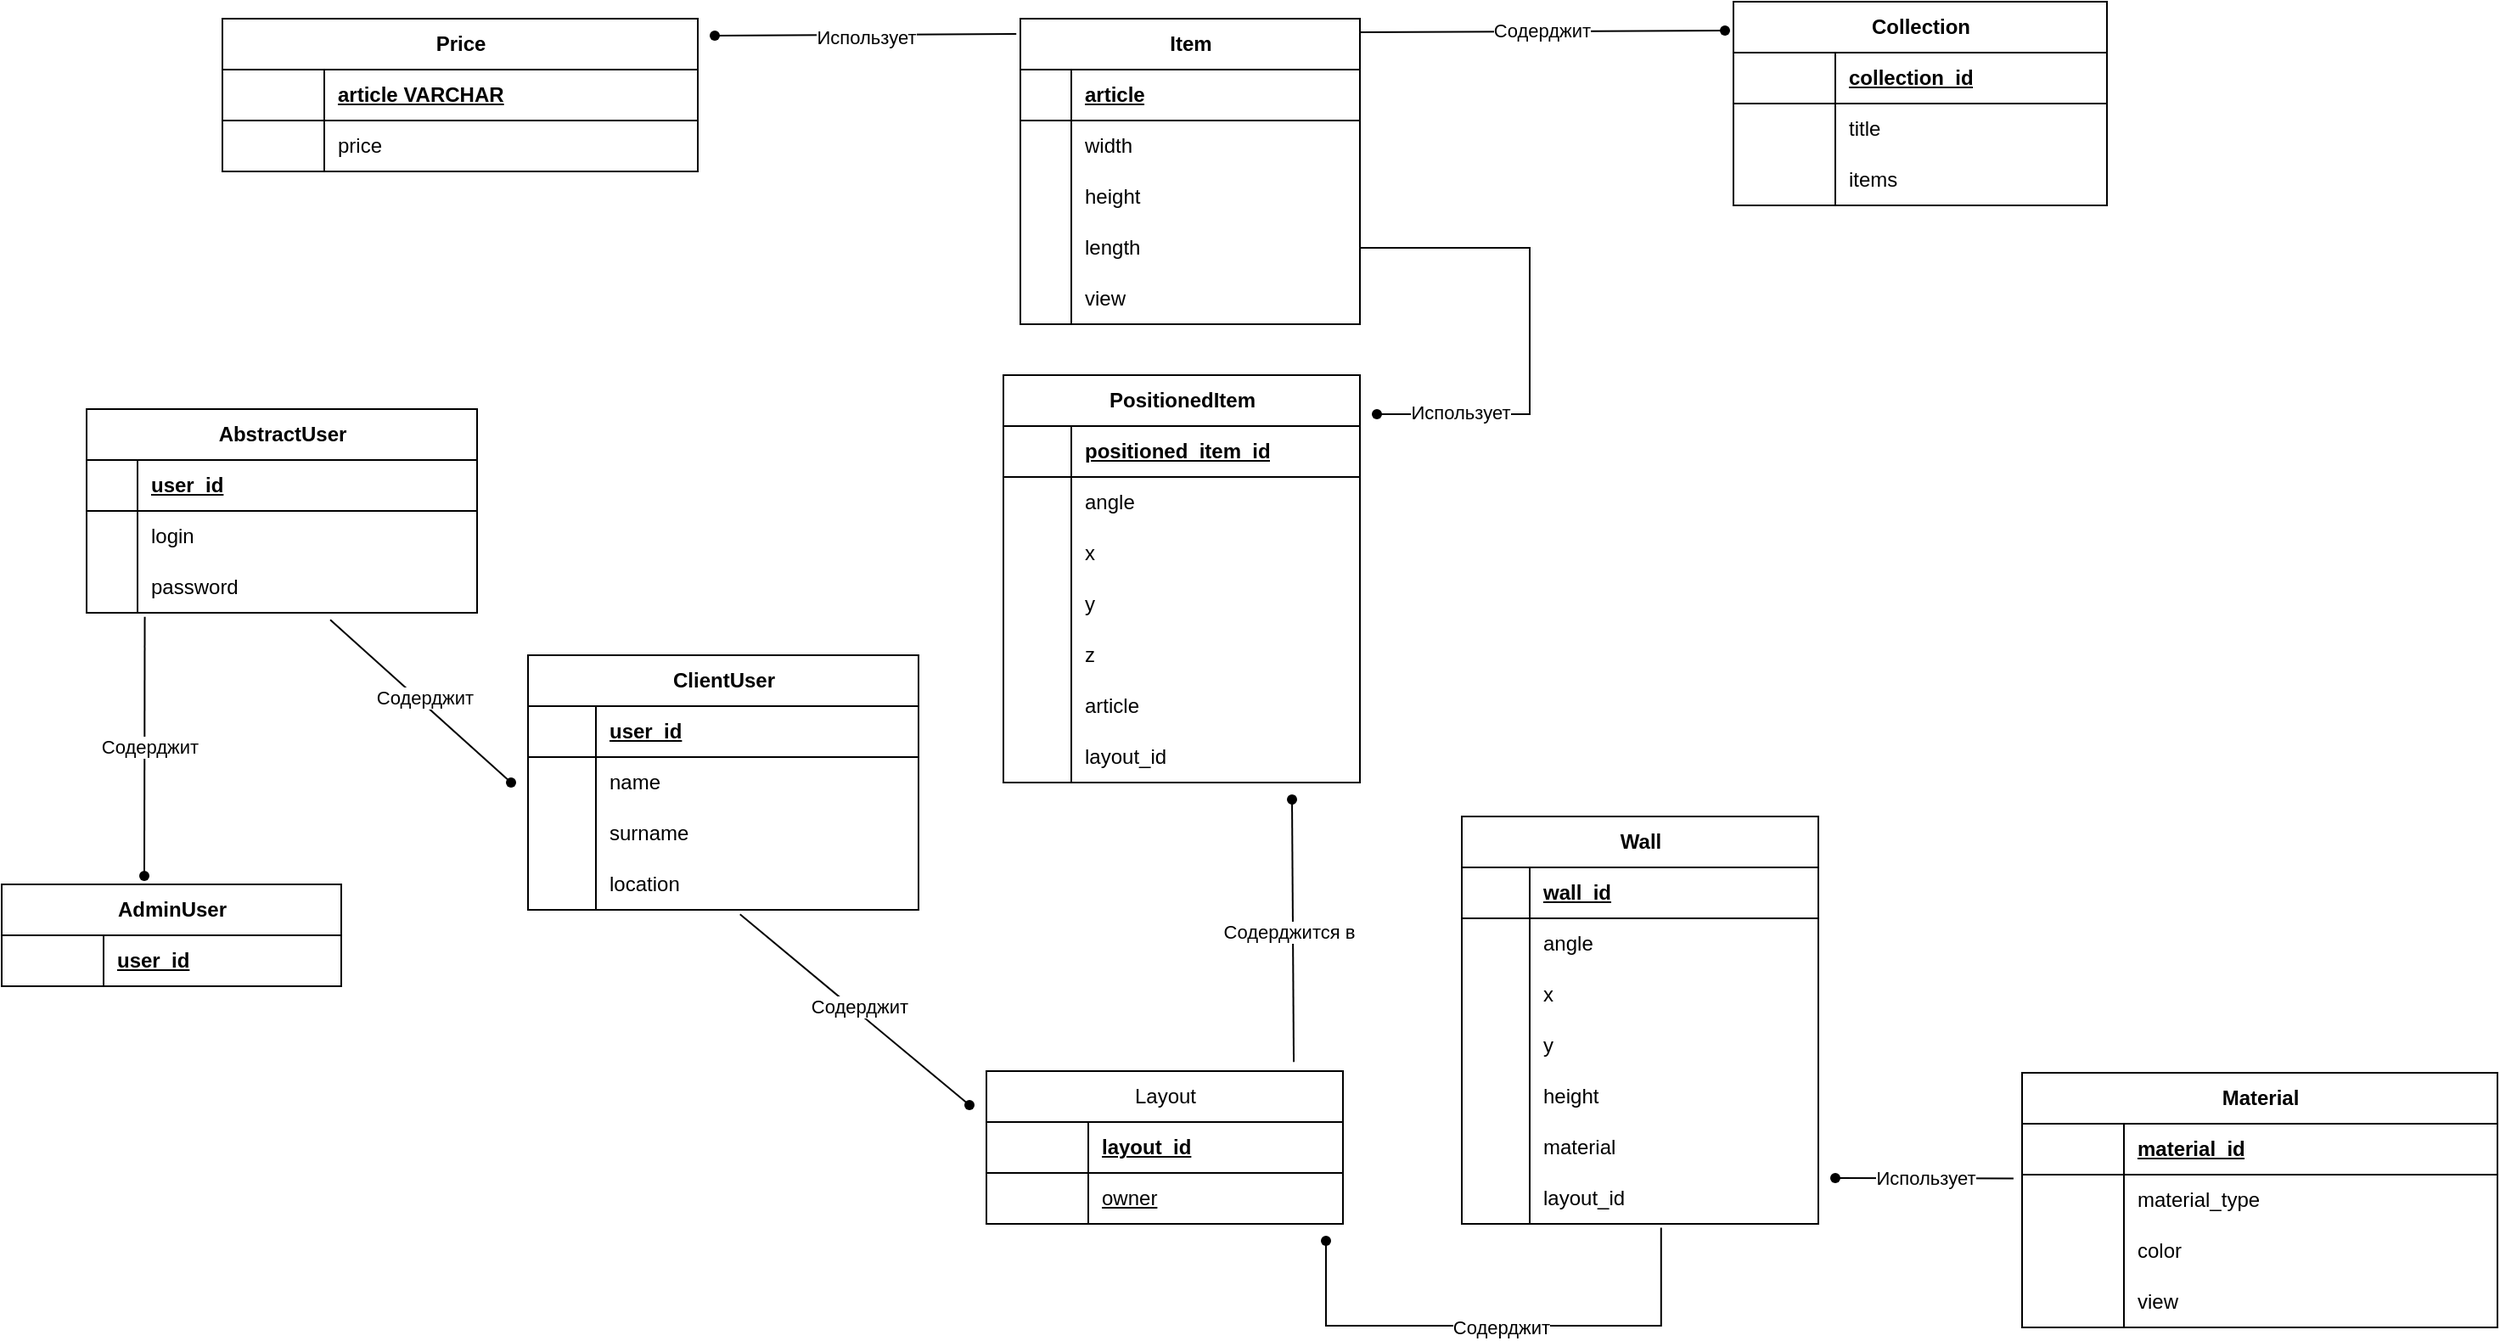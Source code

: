 <mxfile version="22.0.8" type="device">
  <diagram name="Page-1" id="Bt6smzTDS_yW3Cf44LDC">
    <mxGraphModel dx="2857" dy="1118" grid="1" gridSize="10" guides="1" tooltips="1" connect="1" arrows="1" fold="1" page="1" pageScale="1" pageWidth="850" pageHeight="1100" math="0" shadow="0">
      <root>
        <mxCell id="0" />
        <mxCell id="1" parent="0" />
        <mxCell id="V8eT0LcuxLFW9bDthEQg-5" value="Item" style="shape=table;startSize=30;container=1;collapsible=1;childLayout=tableLayout;fixedRows=1;rowLines=0;fontStyle=1;align=center;resizeLast=1;html=1;" parent="1" vertex="1">
          <mxGeometry x="20" y="40" width="200" height="180" as="geometry" />
        </mxCell>
        <mxCell id="V8eT0LcuxLFW9bDthEQg-6" value="" style="shape=tableRow;horizontal=0;startSize=0;swimlaneHead=0;swimlaneBody=0;fillColor=none;collapsible=0;dropTarget=0;points=[[0,0.5],[1,0.5]];portConstraint=eastwest;top=0;left=0;right=0;bottom=1;" parent="V8eT0LcuxLFW9bDthEQg-5" vertex="1">
          <mxGeometry y="30" width="200" height="30" as="geometry" />
        </mxCell>
        <mxCell id="V8eT0LcuxLFW9bDthEQg-7" value="" style="shape=partialRectangle;connectable=0;fillColor=none;top=0;left=0;bottom=0;right=0;fontStyle=1;overflow=hidden;whiteSpace=wrap;html=1;" parent="V8eT0LcuxLFW9bDthEQg-6" vertex="1">
          <mxGeometry width="30" height="30" as="geometry">
            <mxRectangle width="30" height="30" as="alternateBounds" />
          </mxGeometry>
        </mxCell>
        <mxCell id="V8eT0LcuxLFW9bDthEQg-8" value="article" style="shape=partialRectangle;connectable=0;fillColor=none;top=0;left=0;bottom=0;right=0;align=left;spacingLeft=6;fontStyle=5;overflow=hidden;whiteSpace=wrap;html=1;" parent="V8eT0LcuxLFW9bDthEQg-6" vertex="1">
          <mxGeometry x="30" width="170" height="30" as="geometry">
            <mxRectangle width="170" height="30" as="alternateBounds" />
          </mxGeometry>
        </mxCell>
        <mxCell id="V8eT0LcuxLFW9bDthEQg-9" value="" style="shape=tableRow;horizontal=0;startSize=0;swimlaneHead=0;swimlaneBody=0;fillColor=none;collapsible=0;dropTarget=0;points=[[0,0.5],[1,0.5]];portConstraint=eastwest;top=0;left=0;right=0;bottom=0;" parent="V8eT0LcuxLFW9bDthEQg-5" vertex="1">
          <mxGeometry y="60" width="200" height="30" as="geometry" />
        </mxCell>
        <mxCell id="V8eT0LcuxLFW9bDthEQg-10" value="" style="shape=partialRectangle;connectable=0;fillColor=none;top=0;left=0;bottom=0;right=0;editable=1;overflow=hidden;whiteSpace=wrap;html=1;" parent="V8eT0LcuxLFW9bDthEQg-9" vertex="1">
          <mxGeometry width="30" height="30" as="geometry">
            <mxRectangle width="30" height="30" as="alternateBounds" />
          </mxGeometry>
        </mxCell>
        <mxCell id="V8eT0LcuxLFW9bDthEQg-11" value="width&amp;nbsp;" style="shape=partialRectangle;connectable=0;fillColor=none;top=0;left=0;bottom=0;right=0;align=left;spacingLeft=6;overflow=hidden;whiteSpace=wrap;html=1;" parent="V8eT0LcuxLFW9bDthEQg-9" vertex="1">
          <mxGeometry x="30" width="170" height="30" as="geometry">
            <mxRectangle width="170" height="30" as="alternateBounds" />
          </mxGeometry>
        </mxCell>
        <mxCell id="V8eT0LcuxLFW9bDthEQg-12" value="" style="shape=tableRow;horizontal=0;startSize=0;swimlaneHead=0;swimlaneBody=0;fillColor=none;collapsible=0;dropTarget=0;points=[[0,0.5],[1,0.5]];portConstraint=eastwest;top=0;left=0;right=0;bottom=0;" parent="V8eT0LcuxLFW9bDthEQg-5" vertex="1">
          <mxGeometry y="90" width="200" height="30" as="geometry" />
        </mxCell>
        <mxCell id="V8eT0LcuxLFW9bDthEQg-13" value="" style="shape=partialRectangle;connectable=0;fillColor=none;top=0;left=0;bottom=0;right=0;editable=1;overflow=hidden;whiteSpace=wrap;html=1;" parent="V8eT0LcuxLFW9bDthEQg-12" vertex="1">
          <mxGeometry width="30" height="30" as="geometry">
            <mxRectangle width="30" height="30" as="alternateBounds" />
          </mxGeometry>
        </mxCell>
        <mxCell id="V8eT0LcuxLFW9bDthEQg-14" value="height" style="shape=partialRectangle;connectable=0;fillColor=none;top=0;left=0;bottom=0;right=0;align=left;spacingLeft=6;overflow=hidden;whiteSpace=wrap;html=1;" parent="V8eT0LcuxLFW9bDthEQg-12" vertex="1">
          <mxGeometry x="30" width="170" height="30" as="geometry">
            <mxRectangle width="170" height="30" as="alternateBounds" />
          </mxGeometry>
        </mxCell>
        <mxCell id="V8eT0LcuxLFW9bDthEQg-15" value="" style="shape=tableRow;horizontal=0;startSize=0;swimlaneHead=0;swimlaneBody=0;fillColor=none;collapsible=0;dropTarget=0;points=[[0,0.5],[1,0.5]];portConstraint=eastwest;top=0;left=0;right=0;bottom=0;" parent="V8eT0LcuxLFW9bDthEQg-5" vertex="1">
          <mxGeometry y="120" width="200" height="30" as="geometry" />
        </mxCell>
        <mxCell id="V8eT0LcuxLFW9bDthEQg-16" value="" style="shape=partialRectangle;connectable=0;fillColor=none;top=0;left=0;bottom=0;right=0;editable=1;overflow=hidden;whiteSpace=wrap;html=1;" parent="V8eT0LcuxLFW9bDthEQg-15" vertex="1">
          <mxGeometry width="30" height="30" as="geometry">
            <mxRectangle width="30" height="30" as="alternateBounds" />
          </mxGeometry>
        </mxCell>
        <mxCell id="V8eT0LcuxLFW9bDthEQg-17" value="length&amp;nbsp;" style="shape=partialRectangle;connectable=0;fillColor=none;top=0;left=0;bottom=0;right=0;align=left;spacingLeft=6;overflow=hidden;whiteSpace=wrap;html=1;" parent="V8eT0LcuxLFW9bDthEQg-15" vertex="1">
          <mxGeometry x="30" width="170" height="30" as="geometry">
            <mxRectangle width="170" height="30" as="alternateBounds" />
          </mxGeometry>
        </mxCell>
        <mxCell id="V8eT0LcuxLFW9bDthEQg-26" value="" style="shape=tableRow;horizontal=0;startSize=0;swimlaneHead=0;swimlaneBody=0;fillColor=none;collapsible=0;dropTarget=0;points=[[0,0.5],[1,0.5]];portConstraint=eastwest;top=0;left=0;right=0;bottom=0;" parent="V8eT0LcuxLFW9bDthEQg-5" vertex="1">
          <mxGeometry y="150" width="200" height="30" as="geometry" />
        </mxCell>
        <mxCell id="V8eT0LcuxLFW9bDthEQg-27" value="" style="shape=partialRectangle;connectable=0;fillColor=none;top=0;left=0;bottom=0;right=0;editable=1;overflow=hidden;whiteSpace=wrap;html=1;" parent="V8eT0LcuxLFW9bDthEQg-26" vertex="1">
          <mxGeometry width="30" height="30" as="geometry">
            <mxRectangle width="30" height="30" as="alternateBounds" />
          </mxGeometry>
        </mxCell>
        <mxCell id="V8eT0LcuxLFW9bDthEQg-28" value="view" style="shape=partialRectangle;connectable=0;fillColor=none;top=0;left=0;bottom=0;right=0;align=left;spacingLeft=6;overflow=hidden;whiteSpace=wrap;html=1;" parent="V8eT0LcuxLFW9bDthEQg-26" vertex="1">
          <mxGeometry x="30" width="170" height="30" as="geometry">
            <mxRectangle width="170" height="30" as="alternateBounds" />
          </mxGeometry>
        </mxCell>
        <mxCell id="V8eT0LcuxLFW9bDthEQg-48" value="Price" style="shape=table;startSize=30;container=1;collapsible=1;childLayout=tableLayout;fixedRows=1;rowLines=0;fontStyle=1;align=center;resizeLast=1;html=1;" parent="1" vertex="1">
          <mxGeometry x="-450" y="40" width="280" height="90" as="geometry" />
        </mxCell>
        <mxCell id="V8eT0LcuxLFW9bDthEQg-49" value="" style="shape=tableRow;horizontal=0;startSize=0;swimlaneHead=0;swimlaneBody=0;fillColor=none;collapsible=0;dropTarget=0;points=[[0,0.5],[1,0.5]];portConstraint=eastwest;top=0;left=0;right=0;bottom=1;" parent="V8eT0LcuxLFW9bDthEQg-48" vertex="1">
          <mxGeometry y="30" width="280" height="30" as="geometry" />
        </mxCell>
        <mxCell id="V8eT0LcuxLFW9bDthEQg-50" value="" style="shape=partialRectangle;connectable=0;fillColor=none;top=0;left=0;bottom=0;right=0;fontStyle=1;overflow=hidden;whiteSpace=wrap;html=1;" parent="V8eT0LcuxLFW9bDthEQg-49" vertex="1">
          <mxGeometry width="60" height="30" as="geometry">
            <mxRectangle width="60" height="30" as="alternateBounds" />
          </mxGeometry>
        </mxCell>
        <mxCell id="V8eT0LcuxLFW9bDthEQg-51" value="article VARCHAR" style="shape=partialRectangle;connectable=0;fillColor=none;top=0;left=0;bottom=0;right=0;align=left;spacingLeft=6;fontStyle=5;overflow=hidden;whiteSpace=wrap;html=1;" parent="V8eT0LcuxLFW9bDthEQg-49" vertex="1">
          <mxGeometry x="60" width="220" height="30" as="geometry">
            <mxRectangle width="220" height="30" as="alternateBounds" />
          </mxGeometry>
        </mxCell>
        <mxCell id="V8eT0LcuxLFW9bDthEQg-52" value="" style="shape=tableRow;horizontal=0;startSize=0;swimlaneHead=0;swimlaneBody=0;fillColor=none;collapsible=0;dropTarget=0;points=[[0,0.5],[1,0.5]];portConstraint=eastwest;top=0;left=0;right=0;bottom=0;" parent="V8eT0LcuxLFW9bDthEQg-48" vertex="1">
          <mxGeometry y="60" width="280" height="30" as="geometry" />
        </mxCell>
        <mxCell id="V8eT0LcuxLFW9bDthEQg-53" value="" style="shape=partialRectangle;connectable=0;fillColor=none;top=0;left=0;bottom=0;right=0;editable=1;overflow=hidden;whiteSpace=wrap;html=1;" parent="V8eT0LcuxLFW9bDthEQg-52" vertex="1">
          <mxGeometry width="60" height="30" as="geometry">
            <mxRectangle width="60" height="30" as="alternateBounds" />
          </mxGeometry>
        </mxCell>
        <mxCell id="V8eT0LcuxLFW9bDthEQg-54" value="price" style="shape=partialRectangle;connectable=0;fillColor=none;top=0;left=0;bottom=0;right=0;align=left;spacingLeft=6;overflow=hidden;whiteSpace=wrap;html=1;" parent="V8eT0LcuxLFW9bDthEQg-52" vertex="1">
          <mxGeometry x="60" width="220" height="30" as="geometry">
            <mxRectangle width="220" height="30" as="alternateBounds" />
          </mxGeometry>
        </mxCell>
        <mxCell id="V8eT0LcuxLFW9bDthEQg-61" value="AbstractUser" style="shape=table;startSize=30;container=1;collapsible=1;childLayout=tableLayout;fixedRows=1;rowLines=0;fontStyle=1;align=center;resizeLast=1;html=1;" parent="1" vertex="1">
          <mxGeometry x="-530" y="270" width="230" height="120" as="geometry" />
        </mxCell>
        <mxCell id="V8eT0LcuxLFW9bDthEQg-62" value="" style="shape=tableRow;horizontal=0;startSize=0;swimlaneHead=0;swimlaneBody=0;fillColor=none;collapsible=0;dropTarget=0;points=[[0,0.5],[1,0.5]];portConstraint=eastwest;top=0;left=0;right=0;bottom=1;" parent="V8eT0LcuxLFW9bDthEQg-61" vertex="1">
          <mxGeometry y="30" width="230" height="30" as="geometry" />
        </mxCell>
        <mxCell id="V8eT0LcuxLFW9bDthEQg-63" value="" style="shape=partialRectangle;connectable=0;fillColor=none;top=0;left=0;bottom=0;right=0;fontStyle=1;overflow=hidden;whiteSpace=wrap;html=1;" parent="V8eT0LcuxLFW9bDthEQg-62" vertex="1">
          <mxGeometry width="30" height="30" as="geometry">
            <mxRectangle width="30" height="30" as="alternateBounds" />
          </mxGeometry>
        </mxCell>
        <mxCell id="V8eT0LcuxLFW9bDthEQg-64" value="user_id" style="shape=partialRectangle;connectable=0;fillColor=none;top=0;left=0;bottom=0;right=0;align=left;spacingLeft=6;fontStyle=5;overflow=hidden;whiteSpace=wrap;html=1;" parent="V8eT0LcuxLFW9bDthEQg-62" vertex="1">
          <mxGeometry x="30" width="200" height="30" as="geometry">
            <mxRectangle width="200" height="30" as="alternateBounds" />
          </mxGeometry>
        </mxCell>
        <mxCell id="V8eT0LcuxLFW9bDthEQg-65" value="" style="shape=tableRow;horizontal=0;startSize=0;swimlaneHead=0;swimlaneBody=0;fillColor=none;collapsible=0;dropTarget=0;points=[[0,0.5],[1,0.5]];portConstraint=eastwest;top=0;left=0;right=0;bottom=0;" parent="V8eT0LcuxLFW9bDthEQg-61" vertex="1">
          <mxGeometry y="60" width="230" height="30" as="geometry" />
        </mxCell>
        <mxCell id="V8eT0LcuxLFW9bDthEQg-66" value="" style="shape=partialRectangle;connectable=0;fillColor=none;top=0;left=0;bottom=0;right=0;editable=1;overflow=hidden;whiteSpace=wrap;html=1;" parent="V8eT0LcuxLFW9bDthEQg-65" vertex="1">
          <mxGeometry width="30" height="30" as="geometry">
            <mxRectangle width="30" height="30" as="alternateBounds" />
          </mxGeometry>
        </mxCell>
        <mxCell id="V8eT0LcuxLFW9bDthEQg-67" value="login&amp;nbsp;" style="shape=partialRectangle;connectable=0;fillColor=none;top=0;left=0;bottom=0;right=0;align=left;spacingLeft=6;overflow=hidden;whiteSpace=wrap;html=1;" parent="V8eT0LcuxLFW9bDthEQg-65" vertex="1">
          <mxGeometry x="30" width="200" height="30" as="geometry">
            <mxRectangle width="200" height="30" as="alternateBounds" />
          </mxGeometry>
        </mxCell>
        <mxCell id="V8eT0LcuxLFW9bDthEQg-68" value="" style="shape=tableRow;horizontal=0;startSize=0;swimlaneHead=0;swimlaneBody=0;fillColor=none;collapsible=0;dropTarget=0;points=[[0,0.5],[1,0.5]];portConstraint=eastwest;top=0;left=0;right=0;bottom=0;" parent="V8eT0LcuxLFW9bDthEQg-61" vertex="1">
          <mxGeometry y="90" width="230" height="30" as="geometry" />
        </mxCell>
        <mxCell id="V8eT0LcuxLFW9bDthEQg-69" value="" style="shape=partialRectangle;connectable=0;fillColor=none;top=0;left=0;bottom=0;right=0;editable=1;overflow=hidden;whiteSpace=wrap;html=1;" parent="V8eT0LcuxLFW9bDthEQg-68" vertex="1">
          <mxGeometry width="30" height="30" as="geometry">
            <mxRectangle width="30" height="30" as="alternateBounds" />
          </mxGeometry>
        </mxCell>
        <mxCell id="V8eT0LcuxLFW9bDthEQg-70" value="password" style="shape=partialRectangle;connectable=0;fillColor=none;top=0;left=0;bottom=0;right=0;align=left;spacingLeft=6;overflow=hidden;whiteSpace=wrap;html=1;" parent="V8eT0LcuxLFW9bDthEQg-68" vertex="1">
          <mxGeometry x="30" width="200" height="30" as="geometry">
            <mxRectangle width="200" height="30" as="alternateBounds" />
          </mxGeometry>
        </mxCell>
        <mxCell id="V8eT0LcuxLFW9bDthEQg-81" value="AdminUser" style="shape=table;startSize=30;container=1;collapsible=1;childLayout=tableLayout;fixedRows=1;rowLines=0;fontStyle=1;align=center;resizeLast=1;html=1;" parent="1" vertex="1">
          <mxGeometry x="-580" y="550" width="200" height="60" as="geometry" />
        </mxCell>
        <mxCell id="V8eT0LcuxLFW9bDthEQg-82" value="" style="shape=tableRow;horizontal=0;startSize=0;swimlaneHead=0;swimlaneBody=0;fillColor=none;collapsible=0;dropTarget=0;points=[[0,0.5],[1,0.5]];portConstraint=eastwest;top=0;left=0;right=0;bottom=1;" parent="V8eT0LcuxLFW9bDthEQg-81" vertex="1">
          <mxGeometry y="30" width="200" height="30" as="geometry" />
        </mxCell>
        <mxCell id="V8eT0LcuxLFW9bDthEQg-83" value="" style="shape=partialRectangle;connectable=0;fillColor=none;top=0;left=0;bottom=0;right=0;fontStyle=1;overflow=hidden;whiteSpace=wrap;html=1;" parent="V8eT0LcuxLFW9bDthEQg-82" vertex="1">
          <mxGeometry width="60" height="30" as="geometry">
            <mxRectangle width="60" height="30" as="alternateBounds" />
          </mxGeometry>
        </mxCell>
        <mxCell id="V8eT0LcuxLFW9bDthEQg-84" value="user_id" style="shape=partialRectangle;connectable=0;fillColor=none;top=0;left=0;bottom=0;right=0;align=left;spacingLeft=6;fontStyle=5;overflow=hidden;whiteSpace=wrap;html=1;" parent="V8eT0LcuxLFW9bDthEQg-82" vertex="1">
          <mxGeometry x="60" width="140" height="30" as="geometry">
            <mxRectangle width="140" height="30" as="alternateBounds" />
          </mxGeometry>
        </mxCell>
        <mxCell id="V8eT0LcuxLFW9bDthEQg-86" value="Collection" style="shape=table;startSize=30;container=1;collapsible=1;childLayout=tableLayout;fixedRows=1;rowLines=0;fontStyle=1;align=center;resizeLast=1;html=1;" parent="1" vertex="1">
          <mxGeometry x="440" y="30" width="220" height="120" as="geometry" />
        </mxCell>
        <mxCell id="V8eT0LcuxLFW9bDthEQg-87" value="" style="shape=tableRow;horizontal=0;startSize=0;swimlaneHead=0;swimlaneBody=0;fillColor=none;collapsible=0;dropTarget=0;points=[[0,0.5],[1,0.5]];portConstraint=eastwest;top=0;left=0;right=0;bottom=1;" parent="V8eT0LcuxLFW9bDthEQg-86" vertex="1">
          <mxGeometry y="30" width="220" height="30" as="geometry" />
        </mxCell>
        <mxCell id="V8eT0LcuxLFW9bDthEQg-88" value="" style="shape=partialRectangle;connectable=0;fillColor=none;top=0;left=0;bottom=0;right=0;fontStyle=1;overflow=hidden;whiteSpace=wrap;html=1;" parent="V8eT0LcuxLFW9bDthEQg-87" vertex="1">
          <mxGeometry width="60" height="30" as="geometry">
            <mxRectangle width="60" height="30" as="alternateBounds" />
          </mxGeometry>
        </mxCell>
        <mxCell id="V8eT0LcuxLFW9bDthEQg-89" value="collection_id" style="shape=partialRectangle;connectable=0;fillColor=none;top=0;left=0;bottom=0;right=0;align=left;spacingLeft=6;fontStyle=5;overflow=hidden;whiteSpace=wrap;html=1;" parent="V8eT0LcuxLFW9bDthEQg-87" vertex="1">
          <mxGeometry x="60" width="160" height="30" as="geometry">
            <mxRectangle width="160" height="30" as="alternateBounds" />
          </mxGeometry>
        </mxCell>
        <mxCell id="V8eT0LcuxLFW9bDthEQg-90" value="" style="shape=tableRow;horizontal=0;startSize=0;swimlaneHead=0;swimlaneBody=0;fillColor=none;collapsible=0;dropTarget=0;points=[[0,0.5],[1,0.5]];portConstraint=eastwest;top=0;left=0;right=0;bottom=0;" parent="V8eT0LcuxLFW9bDthEQg-86" vertex="1">
          <mxGeometry y="60" width="220" height="30" as="geometry" />
        </mxCell>
        <mxCell id="V8eT0LcuxLFW9bDthEQg-91" value="" style="shape=partialRectangle;connectable=0;fillColor=none;top=0;left=0;bottom=0;right=0;editable=1;overflow=hidden;whiteSpace=wrap;html=1;" parent="V8eT0LcuxLFW9bDthEQg-90" vertex="1">
          <mxGeometry width="60" height="30" as="geometry">
            <mxRectangle width="60" height="30" as="alternateBounds" />
          </mxGeometry>
        </mxCell>
        <mxCell id="V8eT0LcuxLFW9bDthEQg-92" value="title&amp;nbsp;" style="shape=partialRectangle;connectable=0;fillColor=none;top=0;left=0;bottom=0;right=0;align=left;spacingLeft=6;overflow=hidden;whiteSpace=wrap;html=1;" parent="V8eT0LcuxLFW9bDthEQg-90" vertex="1">
          <mxGeometry x="60" width="160" height="30" as="geometry">
            <mxRectangle width="160" height="30" as="alternateBounds" />
          </mxGeometry>
        </mxCell>
        <mxCell id="V8eT0LcuxLFW9bDthEQg-210" value="" style="shape=tableRow;horizontal=0;startSize=0;swimlaneHead=0;swimlaneBody=0;fillColor=none;collapsible=0;dropTarget=0;points=[[0,0.5],[1,0.5]];portConstraint=eastwest;top=0;left=0;right=0;bottom=0;" parent="V8eT0LcuxLFW9bDthEQg-86" vertex="1">
          <mxGeometry y="90" width="220" height="30" as="geometry" />
        </mxCell>
        <mxCell id="V8eT0LcuxLFW9bDthEQg-211" value="" style="shape=partialRectangle;connectable=0;fillColor=none;top=0;left=0;bottom=0;right=0;editable=1;overflow=hidden;whiteSpace=wrap;html=1;" parent="V8eT0LcuxLFW9bDthEQg-210" vertex="1">
          <mxGeometry width="60" height="30" as="geometry">
            <mxRectangle width="60" height="30" as="alternateBounds" />
          </mxGeometry>
        </mxCell>
        <mxCell id="V8eT0LcuxLFW9bDthEQg-212" value="items" style="shape=partialRectangle;connectable=0;fillColor=none;top=0;left=0;bottom=0;right=0;align=left;spacingLeft=6;overflow=hidden;whiteSpace=wrap;html=1;" parent="V8eT0LcuxLFW9bDthEQg-210" vertex="1">
          <mxGeometry x="60" width="160" height="30" as="geometry">
            <mxRectangle width="160" height="30" as="alternateBounds" />
          </mxGeometry>
        </mxCell>
        <mxCell id="V8eT0LcuxLFW9bDthEQg-96" value="ClientUser" style="shape=table;startSize=30;container=1;collapsible=1;childLayout=tableLayout;fixedRows=1;rowLines=0;fontStyle=1;align=center;resizeLast=1;html=1;" parent="1" vertex="1">
          <mxGeometry x="-270" y="415" width="230" height="150" as="geometry" />
        </mxCell>
        <mxCell id="V8eT0LcuxLFW9bDthEQg-97" value="" style="shape=tableRow;horizontal=0;startSize=0;swimlaneHead=0;swimlaneBody=0;fillColor=none;collapsible=0;dropTarget=0;points=[[0,0.5],[1,0.5]];portConstraint=eastwest;top=0;left=0;right=0;bottom=1;" parent="V8eT0LcuxLFW9bDthEQg-96" vertex="1">
          <mxGeometry y="30" width="230" height="30" as="geometry" />
        </mxCell>
        <mxCell id="V8eT0LcuxLFW9bDthEQg-98" value="" style="shape=partialRectangle;connectable=0;fillColor=none;top=0;left=0;bottom=0;right=0;fontStyle=1;overflow=hidden;whiteSpace=wrap;html=1;" parent="V8eT0LcuxLFW9bDthEQg-97" vertex="1">
          <mxGeometry width="40" height="30" as="geometry">
            <mxRectangle width="40" height="30" as="alternateBounds" />
          </mxGeometry>
        </mxCell>
        <mxCell id="V8eT0LcuxLFW9bDthEQg-99" value="user_id" style="shape=partialRectangle;connectable=0;fillColor=none;top=0;left=0;bottom=0;right=0;align=left;spacingLeft=6;fontStyle=5;overflow=hidden;whiteSpace=wrap;html=1;" parent="V8eT0LcuxLFW9bDthEQg-97" vertex="1">
          <mxGeometry x="40" width="190" height="30" as="geometry">
            <mxRectangle width="190" height="30" as="alternateBounds" />
          </mxGeometry>
        </mxCell>
        <mxCell id="V8eT0LcuxLFW9bDthEQg-100" value="" style="shape=tableRow;horizontal=0;startSize=0;swimlaneHead=0;swimlaneBody=0;fillColor=none;collapsible=0;dropTarget=0;points=[[0,0.5],[1,0.5]];portConstraint=eastwest;top=0;left=0;right=0;bottom=0;" parent="V8eT0LcuxLFW9bDthEQg-96" vertex="1">
          <mxGeometry y="60" width="230" height="30" as="geometry" />
        </mxCell>
        <mxCell id="V8eT0LcuxLFW9bDthEQg-101" value="" style="shape=partialRectangle;connectable=0;fillColor=none;top=0;left=0;bottom=0;right=0;editable=1;overflow=hidden;whiteSpace=wrap;html=1;" parent="V8eT0LcuxLFW9bDthEQg-100" vertex="1">
          <mxGeometry width="40" height="30" as="geometry">
            <mxRectangle width="40" height="30" as="alternateBounds" />
          </mxGeometry>
        </mxCell>
        <mxCell id="V8eT0LcuxLFW9bDthEQg-102" value="name" style="shape=partialRectangle;connectable=0;fillColor=none;top=0;left=0;bottom=0;right=0;align=left;spacingLeft=6;overflow=hidden;whiteSpace=wrap;html=1;" parent="V8eT0LcuxLFW9bDthEQg-100" vertex="1">
          <mxGeometry x="40" width="190" height="30" as="geometry">
            <mxRectangle width="190" height="30" as="alternateBounds" />
          </mxGeometry>
        </mxCell>
        <mxCell id="V8eT0LcuxLFW9bDthEQg-103" value="" style="shape=tableRow;horizontal=0;startSize=0;swimlaneHead=0;swimlaneBody=0;fillColor=none;collapsible=0;dropTarget=0;points=[[0,0.5],[1,0.5]];portConstraint=eastwest;top=0;left=0;right=0;bottom=0;" parent="V8eT0LcuxLFW9bDthEQg-96" vertex="1">
          <mxGeometry y="90" width="230" height="30" as="geometry" />
        </mxCell>
        <mxCell id="V8eT0LcuxLFW9bDthEQg-104" value="" style="shape=partialRectangle;connectable=0;fillColor=none;top=0;left=0;bottom=0;right=0;editable=1;overflow=hidden;whiteSpace=wrap;html=1;" parent="V8eT0LcuxLFW9bDthEQg-103" vertex="1">
          <mxGeometry width="40" height="30" as="geometry">
            <mxRectangle width="40" height="30" as="alternateBounds" />
          </mxGeometry>
        </mxCell>
        <mxCell id="V8eT0LcuxLFW9bDthEQg-105" value="surname" style="shape=partialRectangle;connectable=0;fillColor=none;top=0;left=0;bottom=0;right=0;align=left;spacingLeft=6;overflow=hidden;whiteSpace=wrap;html=1;" parent="V8eT0LcuxLFW9bDthEQg-103" vertex="1">
          <mxGeometry x="40" width="190" height="30" as="geometry">
            <mxRectangle width="190" height="30" as="alternateBounds" />
          </mxGeometry>
        </mxCell>
        <mxCell id="V8eT0LcuxLFW9bDthEQg-129" value="" style="shape=tableRow;horizontal=0;startSize=0;swimlaneHead=0;swimlaneBody=0;fillColor=none;collapsible=0;dropTarget=0;points=[[0,0.5],[1,0.5]];portConstraint=eastwest;top=0;left=0;right=0;bottom=0;" parent="V8eT0LcuxLFW9bDthEQg-96" vertex="1">
          <mxGeometry y="120" width="230" height="30" as="geometry" />
        </mxCell>
        <mxCell id="V8eT0LcuxLFW9bDthEQg-130" value="" style="shape=partialRectangle;connectable=0;fillColor=none;top=0;left=0;bottom=0;right=0;editable=1;overflow=hidden;whiteSpace=wrap;html=1;" parent="V8eT0LcuxLFW9bDthEQg-129" vertex="1">
          <mxGeometry width="40" height="30" as="geometry">
            <mxRectangle width="40" height="30" as="alternateBounds" />
          </mxGeometry>
        </mxCell>
        <mxCell id="V8eT0LcuxLFW9bDthEQg-131" value="location" style="shape=partialRectangle;connectable=0;fillColor=none;top=0;left=0;bottom=0;right=0;align=left;spacingLeft=6;overflow=hidden;whiteSpace=wrap;html=1;" parent="V8eT0LcuxLFW9bDthEQg-129" vertex="1">
          <mxGeometry x="40" width="190" height="30" as="geometry">
            <mxRectangle width="190" height="30" as="alternateBounds" />
          </mxGeometry>
        </mxCell>
        <mxCell id="V8eT0LcuxLFW9bDthEQg-132" value="PositionedItem" style="shape=table;startSize=30;container=1;collapsible=1;childLayout=tableLayout;fixedRows=1;rowLines=0;fontStyle=1;align=center;resizeLast=1;html=1;" parent="1" vertex="1">
          <mxGeometry x="10" y="250" width="210" height="240" as="geometry" />
        </mxCell>
        <mxCell id="V8eT0LcuxLFW9bDthEQg-133" value="" style="shape=tableRow;horizontal=0;startSize=0;swimlaneHead=0;swimlaneBody=0;fillColor=none;collapsible=0;dropTarget=0;points=[[0,0.5],[1,0.5]];portConstraint=eastwest;top=0;left=0;right=0;bottom=1;" parent="V8eT0LcuxLFW9bDthEQg-132" vertex="1">
          <mxGeometry y="30" width="210" height="30" as="geometry" />
        </mxCell>
        <mxCell id="V8eT0LcuxLFW9bDthEQg-134" value="" style="shape=partialRectangle;connectable=0;fillColor=none;top=0;left=0;bottom=0;right=0;fontStyle=1;overflow=hidden;whiteSpace=wrap;html=1;" parent="V8eT0LcuxLFW9bDthEQg-133" vertex="1">
          <mxGeometry width="40" height="30" as="geometry">
            <mxRectangle width="40" height="30" as="alternateBounds" />
          </mxGeometry>
        </mxCell>
        <mxCell id="V8eT0LcuxLFW9bDthEQg-135" value="positioned_item_id" style="shape=partialRectangle;connectable=0;fillColor=none;top=0;left=0;bottom=0;right=0;align=left;spacingLeft=6;fontStyle=5;overflow=hidden;whiteSpace=wrap;html=1;" parent="V8eT0LcuxLFW9bDthEQg-133" vertex="1">
          <mxGeometry x="40" width="170" height="30" as="geometry">
            <mxRectangle width="170" height="30" as="alternateBounds" />
          </mxGeometry>
        </mxCell>
        <mxCell id="V8eT0LcuxLFW9bDthEQg-136" value="" style="shape=tableRow;horizontal=0;startSize=0;swimlaneHead=0;swimlaneBody=0;fillColor=none;collapsible=0;dropTarget=0;points=[[0,0.5],[1,0.5]];portConstraint=eastwest;top=0;left=0;right=0;bottom=0;" parent="V8eT0LcuxLFW9bDthEQg-132" vertex="1">
          <mxGeometry y="60" width="210" height="30" as="geometry" />
        </mxCell>
        <mxCell id="V8eT0LcuxLFW9bDthEQg-137" value="" style="shape=partialRectangle;connectable=0;fillColor=none;top=0;left=0;bottom=0;right=0;editable=1;overflow=hidden;whiteSpace=wrap;html=1;" parent="V8eT0LcuxLFW9bDthEQg-136" vertex="1">
          <mxGeometry width="40" height="30" as="geometry">
            <mxRectangle width="40" height="30" as="alternateBounds" />
          </mxGeometry>
        </mxCell>
        <mxCell id="V8eT0LcuxLFW9bDthEQg-138" value="angle&amp;nbsp;" style="shape=partialRectangle;connectable=0;fillColor=none;top=0;left=0;bottom=0;right=0;align=left;spacingLeft=6;overflow=hidden;whiteSpace=wrap;html=1;" parent="V8eT0LcuxLFW9bDthEQg-136" vertex="1">
          <mxGeometry x="40" width="170" height="30" as="geometry">
            <mxRectangle width="170" height="30" as="alternateBounds" />
          </mxGeometry>
        </mxCell>
        <mxCell id="V8eT0LcuxLFW9bDthEQg-139" value="" style="shape=tableRow;horizontal=0;startSize=0;swimlaneHead=0;swimlaneBody=0;fillColor=none;collapsible=0;dropTarget=0;points=[[0,0.5],[1,0.5]];portConstraint=eastwest;top=0;left=0;right=0;bottom=0;" parent="V8eT0LcuxLFW9bDthEQg-132" vertex="1">
          <mxGeometry y="90" width="210" height="30" as="geometry" />
        </mxCell>
        <mxCell id="V8eT0LcuxLFW9bDthEQg-140" value="" style="shape=partialRectangle;connectable=0;fillColor=none;top=0;left=0;bottom=0;right=0;editable=1;overflow=hidden;whiteSpace=wrap;html=1;" parent="V8eT0LcuxLFW9bDthEQg-139" vertex="1">
          <mxGeometry width="40" height="30" as="geometry">
            <mxRectangle width="40" height="30" as="alternateBounds" />
          </mxGeometry>
        </mxCell>
        <mxCell id="V8eT0LcuxLFW9bDthEQg-141" value="x" style="shape=partialRectangle;connectable=0;fillColor=none;top=0;left=0;bottom=0;right=0;align=left;spacingLeft=6;overflow=hidden;whiteSpace=wrap;html=1;" parent="V8eT0LcuxLFW9bDthEQg-139" vertex="1">
          <mxGeometry x="40" width="170" height="30" as="geometry">
            <mxRectangle width="170" height="30" as="alternateBounds" />
          </mxGeometry>
        </mxCell>
        <mxCell id="V8eT0LcuxLFW9bDthEQg-142" value="" style="shape=tableRow;horizontal=0;startSize=0;swimlaneHead=0;swimlaneBody=0;fillColor=none;collapsible=0;dropTarget=0;points=[[0,0.5],[1,0.5]];portConstraint=eastwest;top=0;left=0;right=0;bottom=0;" parent="V8eT0LcuxLFW9bDthEQg-132" vertex="1">
          <mxGeometry y="120" width="210" height="30" as="geometry" />
        </mxCell>
        <mxCell id="V8eT0LcuxLFW9bDthEQg-143" value="" style="shape=partialRectangle;connectable=0;fillColor=none;top=0;left=0;bottom=0;right=0;editable=1;overflow=hidden;whiteSpace=wrap;html=1;" parent="V8eT0LcuxLFW9bDthEQg-142" vertex="1">
          <mxGeometry width="40" height="30" as="geometry">
            <mxRectangle width="40" height="30" as="alternateBounds" />
          </mxGeometry>
        </mxCell>
        <mxCell id="V8eT0LcuxLFW9bDthEQg-144" value="y" style="shape=partialRectangle;connectable=0;fillColor=none;top=0;left=0;bottom=0;right=0;align=left;spacingLeft=6;overflow=hidden;whiteSpace=wrap;html=1;" parent="V8eT0LcuxLFW9bDthEQg-142" vertex="1">
          <mxGeometry x="40" width="170" height="30" as="geometry">
            <mxRectangle width="170" height="30" as="alternateBounds" />
          </mxGeometry>
        </mxCell>
        <mxCell id="V8eT0LcuxLFW9bDthEQg-148" value="" style="shape=tableRow;horizontal=0;startSize=0;swimlaneHead=0;swimlaneBody=0;fillColor=none;collapsible=0;dropTarget=0;points=[[0,0.5],[1,0.5]];portConstraint=eastwest;top=0;left=0;right=0;bottom=0;" parent="V8eT0LcuxLFW9bDthEQg-132" vertex="1">
          <mxGeometry y="150" width="210" height="30" as="geometry" />
        </mxCell>
        <mxCell id="V8eT0LcuxLFW9bDthEQg-149" value="" style="shape=partialRectangle;connectable=0;fillColor=none;top=0;left=0;bottom=0;right=0;editable=1;overflow=hidden;whiteSpace=wrap;html=1;" parent="V8eT0LcuxLFW9bDthEQg-148" vertex="1">
          <mxGeometry width="40" height="30" as="geometry">
            <mxRectangle width="40" height="30" as="alternateBounds" />
          </mxGeometry>
        </mxCell>
        <mxCell id="V8eT0LcuxLFW9bDthEQg-150" value="z" style="shape=partialRectangle;connectable=0;fillColor=none;top=0;left=0;bottom=0;right=0;align=left;spacingLeft=6;overflow=hidden;whiteSpace=wrap;html=1;" parent="V8eT0LcuxLFW9bDthEQg-148" vertex="1">
          <mxGeometry x="40" width="170" height="30" as="geometry">
            <mxRectangle width="170" height="30" as="alternateBounds" />
          </mxGeometry>
        </mxCell>
        <mxCell id="MTUJUbHvpu0M8Xwutnn0-30" value="" style="shape=tableRow;horizontal=0;startSize=0;swimlaneHead=0;swimlaneBody=0;fillColor=none;collapsible=0;dropTarget=0;points=[[0,0.5],[1,0.5]];portConstraint=eastwest;top=0;left=0;right=0;bottom=0;" parent="V8eT0LcuxLFW9bDthEQg-132" vertex="1">
          <mxGeometry y="180" width="210" height="30" as="geometry" />
        </mxCell>
        <mxCell id="MTUJUbHvpu0M8Xwutnn0-31" value="" style="shape=partialRectangle;connectable=0;fillColor=none;top=0;left=0;bottom=0;right=0;editable=1;overflow=hidden;whiteSpace=wrap;html=1;" parent="MTUJUbHvpu0M8Xwutnn0-30" vertex="1">
          <mxGeometry width="40" height="30" as="geometry">
            <mxRectangle width="40" height="30" as="alternateBounds" />
          </mxGeometry>
        </mxCell>
        <mxCell id="MTUJUbHvpu0M8Xwutnn0-32" value="article" style="shape=partialRectangle;connectable=0;fillColor=none;top=0;left=0;bottom=0;right=0;align=left;spacingLeft=6;overflow=hidden;whiteSpace=wrap;html=1;" parent="MTUJUbHvpu0M8Xwutnn0-30" vertex="1">
          <mxGeometry x="40" width="170" height="30" as="geometry">
            <mxRectangle width="170" height="30" as="alternateBounds" />
          </mxGeometry>
        </mxCell>
        <mxCell id="MTUJUbHvpu0M8Xwutnn0-48" value="" style="shape=tableRow;horizontal=0;startSize=0;swimlaneHead=0;swimlaneBody=0;fillColor=none;collapsible=0;dropTarget=0;points=[[0,0.5],[1,0.5]];portConstraint=eastwest;top=0;left=0;right=0;bottom=0;" parent="V8eT0LcuxLFW9bDthEQg-132" vertex="1">
          <mxGeometry y="210" width="210" height="30" as="geometry" />
        </mxCell>
        <mxCell id="MTUJUbHvpu0M8Xwutnn0-49" value="" style="shape=partialRectangle;connectable=0;fillColor=none;top=0;left=0;bottom=0;right=0;editable=1;overflow=hidden;whiteSpace=wrap;html=1;" parent="MTUJUbHvpu0M8Xwutnn0-48" vertex="1">
          <mxGeometry width="40" height="30" as="geometry">
            <mxRectangle width="40" height="30" as="alternateBounds" />
          </mxGeometry>
        </mxCell>
        <mxCell id="MTUJUbHvpu0M8Xwutnn0-50" value="layout_id" style="shape=partialRectangle;connectable=0;fillColor=none;top=0;left=0;bottom=0;right=0;align=left;spacingLeft=6;overflow=hidden;whiteSpace=wrap;html=1;" parent="MTUJUbHvpu0M8Xwutnn0-48" vertex="1">
          <mxGeometry x="40" width="170" height="30" as="geometry">
            <mxRectangle width="170" height="30" as="alternateBounds" />
          </mxGeometry>
        </mxCell>
        <mxCell id="V8eT0LcuxLFW9bDthEQg-157" value="Wall" style="shape=table;startSize=30;container=1;collapsible=1;childLayout=tableLayout;fixedRows=1;rowLines=0;fontStyle=1;align=center;resizeLast=1;html=1;" parent="1" vertex="1">
          <mxGeometry x="280" y="510" width="210" height="240" as="geometry" />
        </mxCell>
        <mxCell id="V8eT0LcuxLFW9bDthEQg-158" value="" style="shape=tableRow;horizontal=0;startSize=0;swimlaneHead=0;swimlaneBody=0;fillColor=none;collapsible=0;dropTarget=0;points=[[0,0.5],[1,0.5]];portConstraint=eastwest;top=0;left=0;right=0;bottom=1;" parent="V8eT0LcuxLFW9bDthEQg-157" vertex="1">
          <mxGeometry y="30" width="210" height="30" as="geometry" />
        </mxCell>
        <mxCell id="V8eT0LcuxLFW9bDthEQg-159" value="" style="shape=partialRectangle;connectable=0;fillColor=none;top=0;left=0;bottom=0;right=0;fontStyle=1;overflow=hidden;whiteSpace=wrap;html=1;" parent="V8eT0LcuxLFW9bDthEQg-158" vertex="1">
          <mxGeometry width="40" height="30" as="geometry">
            <mxRectangle width="40" height="30" as="alternateBounds" />
          </mxGeometry>
        </mxCell>
        <mxCell id="V8eT0LcuxLFW9bDthEQg-160" value="wall_id" style="shape=partialRectangle;connectable=0;fillColor=none;top=0;left=0;bottom=0;right=0;align=left;spacingLeft=6;fontStyle=5;overflow=hidden;whiteSpace=wrap;html=1;" parent="V8eT0LcuxLFW9bDthEQg-158" vertex="1">
          <mxGeometry x="40" width="170" height="30" as="geometry">
            <mxRectangle width="170" height="30" as="alternateBounds" />
          </mxGeometry>
        </mxCell>
        <mxCell id="V8eT0LcuxLFW9bDthEQg-161" value="" style="shape=tableRow;horizontal=0;startSize=0;swimlaneHead=0;swimlaneBody=0;fillColor=none;collapsible=0;dropTarget=0;points=[[0,0.5],[1,0.5]];portConstraint=eastwest;top=0;left=0;right=0;bottom=0;" parent="V8eT0LcuxLFW9bDthEQg-157" vertex="1">
          <mxGeometry y="60" width="210" height="30" as="geometry" />
        </mxCell>
        <mxCell id="V8eT0LcuxLFW9bDthEQg-162" value="" style="shape=partialRectangle;connectable=0;fillColor=none;top=0;left=0;bottom=0;right=0;editable=1;overflow=hidden;whiteSpace=wrap;html=1;" parent="V8eT0LcuxLFW9bDthEQg-161" vertex="1">
          <mxGeometry width="40" height="30" as="geometry">
            <mxRectangle width="40" height="30" as="alternateBounds" />
          </mxGeometry>
        </mxCell>
        <mxCell id="V8eT0LcuxLFW9bDthEQg-163" value="angle" style="shape=partialRectangle;connectable=0;fillColor=none;top=0;left=0;bottom=0;right=0;align=left;spacingLeft=6;overflow=hidden;whiteSpace=wrap;html=1;" parent="V8eT0LcuxLFW9bDthEQg-161" vertex="1">
          <mxGeometry x="40" width="170" height="30" as="geometry">
            <mxRectangle width="170" height="30" as="alternateBounds" />
          </mxGeometry>
        </mxCell>
        <mxCell id="V8eT0LcuxLFW9bDthEQg-167" value="" style="shape=tableRow;horizontal=0;startSize=0;swimlaneHead=0;swimlaneBody=0;fillColor=none;collapsible=0;dropTarget=0;points=[[0,0.5],[1,0.5]];portConstraint=eastwest;top=0;left=0;right=0;bottom=0;" parent="V8eT0LcuxLFW9bDthEQg-157" vertex="1">
          <mxGeometry y="90" width="210" height="30" as="geometry" />
        </mxCell>
        <mxCell id="V8eT0LcuxLFW9bDthEQg-168" value="" style="shape=partialRectangle;connectable=0;fillColor=none;top=0;left=0;bottom=0;right=0;editable=1;overflow=hidden;whiteSpace=wrap;html=1;" parent="V8eT0LcuxLFW9bDthEQg-167" vertex="1">
          <mxGeometry width="40" height="30" as="geometry">
            <mxRectangle width="40" height="30" as="alternateBounds" />
          </mxGeometry>
        </mxCell>
        <mxCell id="V8eT0LcuxLFW9bDthEQg-169" value="x" style="shape=partialRectangle;connectable=0;fillColor=none;top=0;left=0;bottom=0;right=0;align=left;spacingLeft=6;overflow=hidden;whiteSpace=wrap;html=1;" parent="V8eT0LcuxLFW9bDthEQg-167" vertex="1">
          <mxGeometry x="40" width="170" height="30" as="geometry">
            <mxRectangle width="170" height="30" as="alternateBounds" />
          </mxGeometry>
        </mxCell>
        <mxCell id="V8eT0LcuxLFW9bDthEQg-170" value="" style="shape=tableRow;horizontal=0;startSize=0;swimlaneHead=0;swimlaneBody=0;fillColor=none;collapsible=0;dropTarget=0;points=[[0,0.5],[1,0.5]];portConstraint=eastwest;top=0;left=0;right=0;bottom=0;" parent="V8eT0LcuxLFW9bDthEQg-157" vertex="1">
          <mxGeometry y="120" width="210" height="30" as="geometry" />
        </mxCell>
        <mxCell id="V8eT0LcuxLFW9bDthEQg-171" value="" style="shape=partialRectangle;connectable=0;fillColor=none;top=0;left=0;bottom=0;right=0;editable=1;overflow=hidden;whiteSpace=wrap;html=1;" parent="V8eT0LcuxLFW9bDthEQg-170" vertex="1">
          <mxGeometry width="40" height="30" as="geometry">
            <mxRectangle width="40" height="30" as="alternateBounds" />
          </mxGeometry>
        </mxCell>
        <mxCell id="V8eT0LcuxLFW9bDthEQg-172" value="y" style="shape=partialRectangle;connectable=0;fillColor=none;top=0;left=0;bottom=0;right=0;align=left;spacingLeft=6;overflow=hidden;whiteSpace=wrap;html=1;" parent="V8eT0LcuxLFW9bDthEQg-170" vertex="1">
          <mxGeometry x="40" width="170" height="30" as="geometry">
            <mxRectangle width="170" height="30" as="alternateBounds" />
          </mxGeometry>
        </mxCell>
        <mxCell id="V8eT0LcuxLFW9bDthEQg-173" value="" style="shape=tableRow;horizontal=0;startSize=0;swimlaneHead=0;swimlaneBody=0;fillColor=none;collapsible=0;dropTarget=0;points=[[0,0.5],[1,0.5]];portConstraint=eastwest;top=0;left=0;right=0;bottom=0;" parent="V8eT0LcuxLFW9bDthEQg-157" vertex="1">
          <mxGeometry y="150" width="210" height="30" as="geometry" />
        </mxCell>
        <mxCell id="V8eT0LcuxLFW9bDthEQg-174" value="" style="shape=partialRectangle;connectable=0;fillColor=none;top=0;left=0;bottom=0;right=0;editable=1;overflow=hidden;whiteSpace=wrap;html=1;" parent="V8eT0LcuxLFW9bDthEQg-173" vertex="1">
          <mxGeometry width="40" height="30" as="geometry">
            <mxRectangle width="40" height="30" as="alternateBounds" />
          </mxGeometry>
        </mxCell>
        <mxCell id="V8eT0LcuxLFW9bDthEQg-175" value="height" style="shape=partialRectangle;connectable=0;fillColor=none;top=0;left=0;bottom=0;right=0;align=left;spacingLeft=6;overflow=hidden;whiteSpace=wrap;html=1;" parent="V8eT0LcuxLFW9bDthEQg-173" vertex="1">
          <mxGeometry x="40" width="170" height="30" as="geometry">
            <mxRectangle width="170" height="30" as="alternateBounds" />
          </mxGeometry>
        </mxCell>
        <mxCell id="V8eT0LcuxLFW9bDthEQg-176" value="" style="shape=tableRow;horizontal=0;startSize=0;swimlaneHead=0;swimlaneBody=0;fillColor=none;collapsible=0;dropTarget=0;points=[[0,0.5],[1,0.5]];portConstraint=eastwest;top=0;left=0;right=0;bottom=0;" parent="V8eT0LcuxLFW9bDthEQg-157" vertex="1">
          <mxGeometry y="180" width="210" height="30" as="geometry" />
        </mxCell>
        <mxCell id="V8eT0LcuxLFW9bDthEQg-177" value="" style="shape=partialRectangle;connectable=0;fillColor=none;top=0;left=0;bottom=0;right=0;editable=1;overflow=hidden;whiteSpace=wrap;html=1;" parent="V8eT0LcuxLFW9bDthEQg-176" vertex="1">
          <mxGeometry width="40" height="30" as="geometry">
            <mxRectangle width="40" height="30" as="alternateBounds" />
          </mxGeometry>
        </mxCell>
        <mxCell id="V8eT0LcuxLFW9bDthEQg-178" value="material" style="shape=partialRectangle;connectable=0;fillColor=none;top=0;left=0;bottom=0;right=0;align=left;spacingLeft=6;overflow=hidden;whiteSpace=wrap;html=1;" parent="V8eT0LcuxLFW9bDthEQg-176" vertex="1">
          <mxGeometry x="40" width="170" height="30" as="geometry">
            <mxRectangle width="170" height="30" as="alternateBounds" />
          </mxGeometry>
        </mxCell>
        <mxCell id="MTUJUbHvpu0M8Xwutnn0-67" value="" style="shape=tableRow;horizontal=0;startSize=0;swimlaneHead=0;swimlaneBody=0;fillColor=none;collapsible=0;dropTarget=0;points=[[0,0.5],[1,0.5]];portConstraint=eastwest;top=0;left=0;right=0;bottom=0;" parent="V8eT0LcuxLFW9bDthEQg-157" vertex="1">
          <mxGeometry y="210" width="210" height="30" as="geometry" />
        </mxCell>
        <mxCell id="MTUJUbHvpu0M8Xwutnn0-68" value="" style="shape=partialRectangle;connectable=0;fillColor=none;top=0;left=0;bottom=0;right=0;editable=1;overflow=hidden;whiteSpace=wrap;html=1;" parent="MTUJUbHvpu0M8Xwutnn0-67" vertex="1">
          <mxGeometry width="40" height="30" as="geometry">
            <mxRectangle width="40" height="30" as="alternateBounds" />
          </mxGeometry>
        </mxCell>
        <mxCell id="MTUJUbHvpu0M8Xwutnn0-69" value="layout_id" style="shape=partialRectangle;connectable=0;fillColor=none;top=0;left=0;bottom=0;right=0;align=left;spacingLeft=6;overflow=hidden;whiteSpace=wrap;html=1;" parent="MTUJUbHvpu0M8Xwutnn0-67" vertex="1">
          <mxGeometry x="40" width="170" height="30" as="geometry">
            <mxRectangle width="170" height="30" as="alternateBounds" />
          </mxGeometry>
        </mxCell>
        <mxCell id="V8eT0LcuxLFW9bDthEQg-179" value="Material" style="shape=table;startSize=30;container=1;collapsible=1;childLayout=tableLayout;fixedRows=1;rowLines=0;fontStyle=1;align=center;resizeLast=1;html=1;" parent="1" vertex="1">
          <mxGeometry x="610" y="661" width="280" height="150" as="geometry" />
        </mxCell>
        <mxCell id="V8eT0LcuxLFW9bDthEQg-180" value="" style="shape=tableRow;horizontal=0;startSize=0;swimlaneHead=0;swimlaneBody=0;fillColor=none;collapsible=0;dropTarget=0;points=[[0,0.5],[1,0.5]];portConstraint=eastwest;top=0;left=0;right=0;bottom=1;" parent="V8eT0LcuxLFW9bDthEQg-179" vertex="1">
          <mxGeometry y="30" width="280" height="30" as="geometry" />
        </mxCell>
        <mxCell id="V8eT0LcuxLFW9bDthEQg-181" value="" style="shape=partialRectangle;connectable=0;fillColor=none;top=0;left=0;bottom=0;right=0;fontStyle=1;overflow=hidden;whiteSpace=wrap;html=1;" parent="V8eT0LcuxLFW9bDthEQg-180" vertex="1">
          <mxGeometry width="60" height="30" as="geometry">
            <mxRectangle width="60" height="30" as="alternateBounds" />
          </mxGeometry>
        </mxCell>
        <mxCell id="V8eT0LcuxLFW9bDthEQg-182" value="material_id" style="shape=partialRectangle;connectable=0;fillColor=none;top=0;left=0;bottom=0;right=0;align=left;spacingLeft=6;fontStyle=5;overflow=hidden;whiteSpace=wrap;html=1;" parent="V8eT0LcuxLFW9bDthEQg-180" vertex="1">
          <mxGeometry x="60" width="220" height="30" as="geometry">
            <mxRectangle width="220" height="30" as="alternateBounds" />
          </mxGeometry>
        </mxCell>
        <mxCell id="V8eT0LcuxLFW9bDthEQg-183" value="" style="shape=tableRow;horizontal=0;startSize=0;swimlaneHead=0;swimlaneBody=0;fillColor=none;collapsible=0;dropTarget=0;points=[[0,0.5],[1,0.5]];portConstraint=eastwest;top=0;left=0;right=0;bottom=0;" parent="V8eT0LcuxLFW9bDthEQg-179" vertex="1">
          <mxGeometry y="60" width="280" height="30" as="geometry" />
        </mxCell>
        <mxCell id="V8eT0LcuxLFW9bDthEQg-184" value="" style="shape=partialRectangle;connectable=0;fillColor=none;top=0;left=0;bottom=0;right=0;editable=1;overflow=hidden;whiteSpace=wrap;html=1;" parent="V8eT0LcuxLFW9bDthEQg-183" vertex="1">
          <mxGeometry width="60" height="30" as="geometry">
            <mxRectangle width="60" height="30" as="alternateBounds" />
          </mxGeometry>
        </mxCell>
        <mxCell id="V8eT0LcuxLFW9bDthEQg-185" value="material_type&amp;nbsp;" style="shape=partialRectangle;connectable=0;fillColor=none;top=0;left=0;bottom=0;right=0;align=left;spacingLeft=6;overflow=hidden;whiteSpace=wrap;html=1;" parent="V8eT0LcuxLFW9bDthEQg-183" vertex="1">
          <mxGeometry x="60" width="220" height="30" as="geometry">
            <mxRectangle width="220" height="30" as="alternateBounds" />
          </mxGeometry>
        </mxCell>
        <mxCell id="V8eT0LcuxLFW9bDthEQg-186" value="" style="shape=tableRow;horizontal=0;startSize=0;swimlaneHead=0;swimlaneBody=0;fillColor=none;collapsible=0;dropTarget=0;points=[[0,0.5],[1,0.5]];portConstraint=eastwest;top=0;left=0;right=0;bottom=0;" parent="V8eT0LcuxLFW9bDthEQg-179" vertex="1">
          <mxGeometry y="90" width="280" height="30" as="geometry" />
        </mxCell>
        <mxCell id="V8eT0LcuxLFW9bDthEQg-187" value="" style="shape=partialRectangle;connectable=0;fillColor=none;top=0;left=0;bottom=0;right=0;editable=1;overflow=hidden;whiteSpace=wrap;html=1;" parent="V8eT0LcuxLFW9bDthEQg-186" vertex="1">
          <mxGeometry width="60" height="30" as="geometry">
            <mxRectangle width="60" height="30" as="alternateBounds" />
          </mxGeometry>
        </mxCell>
        <mxCell id="V8eT0LcuxLFW9bDthEQg-188" value="color&amp;nbsp;" style="shape=partialRectangle;connectable=0;fillColor=none;top=0;left=0;bottom=0;right=0;align=left;spacingLeft=6;overflow=hidden;whiteSpace=wrap;html=1;" parent="V8eT0LcuxLFW9bDthEQg-186" vertex="1">
          <mxGeometry x="60" width="220" height="30" as="geometry">
            <mxRectangle width="220" height="30" as="alternateBounds" />
          </mxGeometry>
        </mxCell>
        <mxCell id="V8eT0LcuxLFW9bDthEQg-189" value="" style="shape=tableRow;horizontal=0;startSize=0;swimlaneHead=0;swimlaneBody=0;fillColor=none;collapsible=0;dropTarget=0;points=[[0,0.5],[1,0.5]];portConstraint=eastwest;top=0;left=0;right=0;bottom=0;" parent="V8eT0LcuxLFW9bDthEQg-179" vertex="1">
          <mxGeometry y="120" width="280" height="30" as="geometry" />
        </mxCell>
        <mxCell id="V8eT0LcuxLFW9bDthEQg-190" value="" style="shape=partialRectangle;connectable=0;fillColor=none;top=0;left=0;bottom=0;right=0;editable=1;overflow=hidden;whiteSpace=wrap;html=1;" parent="V8eT0LcuxLFW9bDthEQg-189" vertex="1">
          <mxGeometry width="60" height="30" as="geometry">
            <mxRectangle width="60" height="30" as="alternateBounds" />
          </mxGeometry>
        </mxCell>
        <mxCell id="V8eT0LcuxLFW9bDthEQg-191" value="view&amp;nbsp;" style="shape=partialRectangle;connectable=0;fillColor=none;top=0;left=0;bottom=0;right=0;align=left;spacingLeft=6;overflow=hidden;whiteSpace=wrap;html=1;" parent="V8eT0LcuxLFW9bDthEQg-189" vertex="1">
          <mxGeometry x="60" width="220" height="30" as="geometry">
            <mxRectangle width="220" height="30" as="alternateBounds" />
          </mxGeometry>
        </mxCell>
        <mxCell id="V8eT0LcuxLFW9bDthEQg-192" value="Layout" style="shape=table;startSize=30;container=1;collapsible=1;childLayout=tableLayout;fixedRows=1;rowLines=0;fontStyle=0;align=center;resizeLast=1;html=1;" parent="1" vertex="1">
          <mxGeometry y="660" width="210" height="90" as="geometry" />
        </mxCell>
        <mxCell id="V8eT0LcuxLFW9bDthEQg-193" value="" style="shape=tableRow;horizontal=0;startSize=0;swimlaneHead=0;swimlaneBody=0;fillColor=none;collapsible=0;dropTarget=0;points=[[0,0.5],[1,0.5]];portConstraint=eastwest;top=0;left=0;right=0;bottom=1;" parent="V8eT0LcuxLFW9bDthEQg-192" vertex="1">
          <mxGeometry y="30" width="210" height="30" as="geometry" />
        </mxCell>
        <mxCell id="V8eT0LcuxLFW9bDthEQg-194" value="" style="shape=partialRectangle;connectable=0;fillColor=none;top=0;left=0;bottom=0;right=0;fontStyle=1;overflow=hidden;whiteSpace=wrap;html=1;" parent="V8eT0LcuxLFW9bDthEQg-193" vertex="1">
          <mxGeometry width="60" height="30" as="geometry">
            <mxRectangle width="60" height="30" as="alternateBounds" />
          </mxGeometry>
        </mxCell>
        <mxCell id="V8eT0LcuxLFW9bDthEQg-195" value="layout_id" style="shape=partialRectangle;connectable=0;fillColor=none;top=0;left=0;bottom=0;right=0;align=left;spacingLeft=6;fontStyle=5;overflow=hidden;whiteSpace=wrap;html=1;" parent="V8eT0LcuxLFW9bDthEQg-193" vertex="1">
          <mxGeometry x="60" width="150" height="30" as="geometry">
            <mxRectangle width="150" height="30" as="alternateBounds" />
          </mxGeometry>
        </mxCell>
        <mxCell id="MTUJUbHvpu0M8Xwutnn0-58" value="" style="shape=tableRow;horizontal=0;startSize=0;swimlaneHead=0;swimlaneBody=0;fillColor=none;collapsible=0;dropTarget=0;points=[[0,0.5],[1,0.5]];portConstraint=eastwest;top=0;left=0;right=0;bottom=1;fontStyle=1" parent="V8eT0LcuxLFW9bDthEQg-192" vertex="1">
          <mxGeometry y="60" width="210" height="30" as="geometry" />
        </mxCell>
        <mxCell id="MTUJUbHvpu0M8Xwutnn0-59" value="" style="shape=partialRectangle;connectable=0;fillColor=none;top=0;left=0;bottom=0;right=0;fontStyle=1;overflow=hidden;whiteSpace=wrap;html=1;" parent="MTUJUbHvpu0M8Xwutnn0-58" vertex="1">
          <mxGeometry width="60" height="30" as="geometry">
            <mxRectangle width="60" height="30" as="alternateBounds" />
          </mxGeometry>
        </mxCell>
        <mxCell id="MTUJUbHvpu0M8Xwutnn0-60" value="&lt;span style=&quot;font-weight: normal;&quot;&gt;owner&lt;/span&gt;" style="shape=partialRectangle;connectable=0;fillColor=none;top=0;left=0;bottom=0;right=0;align=left;spacingLeft=6;fontStyle=5;overflow=hidden;whiteSpace=wrap;html=1;" parent="MTUJUbHvpu0M8Xwutnn0-58" vertex="1">
          <mxGeometry x="60" width="150" height="30" as="geometry">
            <mxRectangle width="150" height="30" as="alternateBounds" />
          </mxGeometry>
        </mxCell>
        <mxCell id="tvwY711CSm1lXU0wvAz8-2" value="" style="endArrow=none;html=1;rounded=0;entryX=0.149;entryY=1.081;entryDx=0;entryDy=0;entryPerimeter=0;" parent="1" source="tvwY711CSm1lXU0wvAz8-1" target="V8eT0LcuxLFW9bDthEQg-68" edge="1">
          <mxGeometry width="50" height="50" relative="1" as="geometry">
            <mxPoint x="-480" y="440" as="sourcePoint" />
            <mxPoint x="-390" y="460" as="targetPoint" />
          </mxGeometry>
        </mxCell>
        <mxCell id="9m5BGpSnEOl-VkIgUmN3-3" value="Содерджит" style="edgeLabel;html=1;align=center;verticalAlign=middle;resizable=0;points=[];" vertex="1" connectable="0" parent="tvwY711CSm1lXU0wvAz8-2">
          <mxGeometry x="0.004" y="-3" relative="1" as="geometry">
            <mxPoint as="offset" />
          </mxGeometry>
        </mxCell>
        <mxCell id="9m5BGpSnEOl-VkIgUmN3-2" value="" style="group" vertex="1" connectable="0" parent="1">
          <mxGeometry x="-506" y="535" width="20" height="20" as="geometry" />
        </mxCell>
        <mxCell id="tvwY711CSm1lXU0wvAz8-1" value="" style="shape=waypoint;sketch=0;fillStyle=solid;size=6;pointerEvents=1;points=[];fillColor=none;resizable=0;rotatable=0;perimeter=centerPerimeter;snapToPoint=1;" parent="9m5BGpSnEOl-VkIgUmN3-2" vertex="1">
          <mxGeometry width="20" height="20" as="geometry" />
        </mxCell>
        <mxCell id="9m5BGpSnEOl-VkIgUmN3-1" value="" style="group" vertex="1" connectable="0" parent="9m5BGpSnEOl-VkIgUmN3-2">
          <mxGeometry x="10" y="10" as="geometry" />
        </mxCell>
        <mxCell id="tvwY711CSm1lXU0wvAz8-3" value="" style="endArrow=none;html=1;rounded=0;entryDx=0;entryDy=0;" parent="9m5BGpSnEOl-VkIgUmN3-1" target="tvwY711CSm1lXU0wvAz8-1" edge="1">
          <mxGeometry width="50" height="50" relative="1" as="geometry">
            <mxPoint as="sourcePoint" />
            <mxPoint y="110" as="targetPoint" />
          </mxGeometry>
        </mxCell>
        <mxCell id="9m5BGpSnEOl-VkIgUmN3-12" value="" style="endArrow=none;html=1;rounded=0;entryX=0.624;entryY=1.138;entryDx=0;entryDy=0;entryPerimeter=0;" edge="1" parent="1" source="9m5BGpSnEOl-VkIgUmN3-15" target="V8eT0LcuxLFW9bDthEQg-68">
          <mxGeometry width="50" height="50" relative="1" as="geometry">
            <mxPoint x="-280" y="484" as="sourcePoint" />
            <mxPoint x="-380" y="440" as="targetPoint" />
          </mxGeometry>
        </mxCell>
        <mxCell id="9m5BGpSnEOl-VkIgUmN3-13" value="Содерджит" style="edgeLabel;html=1;align=center;verticalAlign=middle;resizable=0;points=[];" vertex="1" connectable="0" parent="9m5BGpSnEOl-VkIgUmN3-12">
          <mxGeometry x="0.004" y="-3" relative="1" as="geometry">
            <mxPoint as="offset" />
          </mxGeometry>
        </mxCell>
        <mxCell id="9m5BGpSnEOl-VkIgUmN3-14" value="" style="group" vertex="1" connectable="0" parent="1">
          <mxGeometry x="-290" y="480" width="20" height="20" as="geometry" />
        </mxCell>
        <mxCell id="9m5BGpSnEOl-VkIgUmN3-15" value="" style="shape=waypoint;sketch=0;fillStyle=solid;size=6;pointerEvents=1;points=[];fillColor=none;resizable=0;rotatable=0;perimeter=centerPerimeter;snapToPoint=1;" vertex="1" parent="9m5BGpSnEOl-VkIgUmN3-14">
          <mxGeometry width="20" height="20" as="geometry" />
        </mxCell>
        <mxCell id="9m5BGpSnEOl-VkIgUmN3-16" value="" style="group" vertex="1" connectable="0" parent="9m5BGpSnEOl-VkIgUmN3-14">
          <mxGeometry x="10" y="10" as="geometry" />
        </mxCell>
        <mxCell id="9m5BGpSnEOl-VkIgUmN3-17" value="" style="endArrow=none;html=1;rounded=0;entryDx=0;entryDy=0;" edge="1" parent="9m5BGpSnEOl-VkIgUmN3-16" target="9m5BGpSnEOl-VkIgUmN3-15">
          <mxGeometry width="50" height="50" relative="1" as="geometry">
            <mxPoint as="sourcePoint" />
            <mxPoint y="110" as="targetPoint" />
          </mxGeometry>
        </mxCell>
        <mxCell id="9m5BGpSnEOl-VkIgUmN3-18" value="" style="endArrow=none;html=1;rounded=0;entryX=0.543;entryY=1.088;entryDx=0;entryDy=0;entryPerimeter=0;" edge="1" parent="1" source="9m5BGpSnEOl-VkIgUmN3-21" target="V8eT0LcuxLFW9bDthEQg-129">
          <mxGeometry width="50" height="50" relative="1" as="geometry">
            <mxPoint x="-174" y="608" as="sourcePoint" />
            <mxPoint x="-190" y="600" as="targetPoint" />
          </mxGeometry>
        </mxCell>
        <mxCell id="9m5BGpSnEOl-VkIgUmN3-19" value="Содерджит" style="edgeLabel;html=1;align=center;verticalAlign=middle;resizable=0;points=[];" vertex="1" connectable="0" parent="9m5BGpSnEOl-VkIgUmN3-18">
          <mxGeometry x="0.004" y="-3" relative="1" as="geometry">
            <mxPoint as="offset" />
          </mxGeometry>
        </mxCell>
        <mxCell id="9m5BGpSnEOl-VkIgUmN3-21" value="" style="shape=waypoint;sketch=0;fillStyle=solid;size=6;pointerEvents=1;points=[];fillColor=none;resizable=0;rotatable=0;perimeter=centerPerimeter;snapToPoint=1;" vertex="1" parent="1">
          <mxGeometry x="-20" y="670" width="20" height="20" as="geometry" />
        </mxCell>
        <mxCell id="9m5BGpSnEOl-VkIgUmN3-24" value="" style="endArrow=none;html=1;rounded=0;entryX=0.862;entryY=-0.06;entryDx=0;entryDy=0;entryPerimeter=0;" edge="1" parent="1" source="9m5BGpSnEOl-VkIgUmN3-27" target="V8eT0LcuxLFW9bDthEQg-192">
          <mxGeometry width="50" height="50" relative="1" as="geometry">
            <mxPoint x="196" y="395" as="sourcePoint" />
            <mxPoint x="180" y="387" as="targetPoint" />
          </mxGeometry>
        </mxCell>
        <mxCell id="9m5BGpSnEOl-VkIgUmN3-25" value="Содерджится в" style="edgeLabel;html=1;align=center;verticalAlign=middle;resizable=0;points=[];" vertex="1" connectable="0" parent="9m5BGpSnEOl-VkIgUmN3-24">
          <mxGeometry x="0.004" y="-3" relative="1" as="geometry">
            <mxPoint as="offset" />
          </mxGeometry>
        </mxCell>
        <mxCell id="9m5BGpSnEOl-VkIgUmN3-26" value="" style="group" vertex="1" connectable="0" parent="1">
          <mxGeometry x="170" y="490" width="20" height="20" as="geometry" />
        </mxCell>
        <mxCell id="9m5BGpSnEOl-VkIgUmN3-27" value="" style="shape=waypoint;sketch=0;fillStyle=solid;size=6;pointerEvents=1;points=[];fillColor=none;resizable=0;rotatable=0;perimeter=centerPerimeter;snapToPoint=1;" vertex="1" parent="9m5BGpSnEOl-VkIgUmN3-26">
          <mxGeometry width="20" height="20" as="geometry" />
        </mxCell>
        <mxCell id="9m5BGpSnEOl-VkIgUmN3-28" value="" style="group" vertex="1" connectable="0" parent="9m5BGpSnEOl-VkIgUmN3-26">
          <mxGeometry x="10" y="10" as="geometry" />
        </mxCell>
        <mxCell id="9m5BGpSnEOl-VkIgUmN3-29" value="" style="endArrow=none;html=1;rounded=0;entryDx=0;entryDy=0;" edge="1" parent="9m5BGpSnEOl-VkIgUmN3-28" target="9m5BGpSnEOl-VkIgUmN3-27">
          <mxGeometry width="50" height="50" relative="1" as="geometry">
            <mxPoint as="sourcePoint" />
            <mxPoint y="110" as="targetPoint" />
          </mxGeometry>
        </mxCell>
        <mxCell id="9m5BGpSnEOl-VkIgUmN3-30" value="" style="endArrow=none;html=1;rounded=0;entryX=-0.018;entryY=0.073;entryDx=0;entryDy=0;entryPerimeter=0;" edge="1" parent="1" source="9m5BGpSnEOl-VkIgUmN3-33" target="V8eT0LcuxLFW9bDthEQg-183">
          <mxGeometry width="50" height="50" relative="1" as="geometry">
            <mxPoint x="516" y="618" as="sourcePoint" />
            <mxPoint x="500" y="610" as="targetPoint" />
          </mxGeometry>
        </mxCell>
        <mxCell id="9m5BGpSnEOl-VkIgUmN3-31" value="Использует" style="edgeLabel;html=1;align=center;verticalAlign=middle;resizable=0;points=[];" vertex="1" connectable="0" parent="9m5BGpSnEOl-VkIgUmN3-30">
          <mxGeometry x="0.004" y="-3" relative="1" as="geometry">
            <mxPoint y="-3" as="offset" />
          </mxGeometry>
        </mxCell>
        <mxCell id="9m5BGpSnEOl-VkIgUmN3-32" value="" style="group" vertex="1" connectable="0" parent="1">
          <mxGeometry x="490" y="713" width="20" height="20" as="geometry" />
        </mxCell>
        <mxCell id="9m5BGpSnEOl-VkIgUmN3-33" value="" style="shape=waypoint;sketch=0;fillStyle=solid;size=6;pointerEvents=1;points=[];fillColor=none;resizable=0;rotatable=0;perimeter=centerPerimeter;snapToPoint=1;" vertex="1" parent="9m5BGpSnEOl-VkIgUmN3-32">
          <mxGeometry width="20" height="20" as="geometry" />
        </mxCell>
        <mxCell id="9m5BGpSnEOl-VkIgUmN3-34" value="" style="group" vertex="1" connectable="0" parent="9m5BGpSnEOl-VkIgUmN3-32">
          <mxGeometry x="10" y="10" as="geometry" />
        </mxCell>
        <mxCell id="9m5BGpSnEOl-VkIgUmN3-35" value="" style="endArrow=none;html=1;rounded=0;entryDx=0;entryDy=0;" edge="1" parent="9m5BGpSnEOl-VkIgUmN3-34" target="9m5BGpSnEOl-VkIgUmN3-33">
          <mxGeometry width="50" height="50" relative="1" as="geometry">
            <mxPoint as="sourcePoint" />
            <mxPoint y="110" as="targetPoint" />
          </mxGeometry>
        </mxCell>
        <mxCell id="9m5BGpSnEOl-VkIgUmN3-36" value="" style="endArrow=none;html=1;rounded=0;entryX=0.559;entryY=1.076;entryDx=0;entryDy=0;entryPerimeter=0;edgeStyle=orthogonalEdgeStyle;" edge="1" parent="1" source="9m5BGpSnEOl-VkIgUmN3-39" target="MTUJUbHvpu0M8Xwutnn0-67">
          <mxGeometry width="50" height="50" relative="1" as="geometry">
            <mxPoint x="216" y="658" as="sourcePoint" />
            <mxPoint x="360" y="810" as="targetPoint" />
            <Array as="points">
              <mxPoint x="200" y="810" />
              <mxPoint x="397" y="810" />
            </Array>
          </mxGeometry>
        </mxCell>
        <mxCell id="9m5BGpSnEOl-VkIgUmN3-37" value="Содерджит" style="edgeLabel;html=1;align=center;verticalAlign=middle;resizable=0;points=[];" vertex="1" connectable="0" parent="9m5BGpSnEOl-VkIgUmN3-36">
          <mxGeometry x="0.004" y="-3" relative="1" as="geometry">
            <mxPoint y="-2" as="offset" />
          </mxGeometry>
        </mxCell>
        <mxCell id="9m5BGpSnEOl-VkIgUmN3-38" value="" style="group" vertex="1" connectable="0" parent="1">
          <mxGeometry x="190" y="753" width="20" height="20" as="geometry" />
        </mxCell>
        <mxCell id="9m5BGpSnEOl-VkIgUmN3-39" value="" style="shape=waypoint;sketch=0;fillStyle=solid;size=6;pointerEvents=1;points=[];fillColor=none;resizable=0;rotatable=0;perimeter=centerPerimeter;snapToPoint=1;" vertex="1" parent="9m5BGpSnEOl-VkIgUmN3-38">
          <mxGeometry y="-3" width="20" height="20" as="geometry" />
        </mxCell>
        <mxCell id="9m5BGpSnEOl-VkIgUmN3-40" value="" style="group" vertex="1" connectable="0" parent="9m5BGpSnEOl-VkIgUmN3-38">
          <mxGeometry x="10" y="10" as="geometry" />
        </mxCell>
        <mxCell id="9m5BGpSnEOl-VkIgUmN3-41" value="" style="endArrow=none;html=1;rounded=0;entryDx=0;entryDy=0;" edge="1" parent="9m5BGpSnEOl-VkIgUmN3-40" target="9m5BGpSnEOl-VkIgUmN3-39">
          <mxGeometry width="50" height="50" relative="1" as="geometry">
            <mxPoint as="sourcePoint" />
            <mxPoint y="110" as="targetPoint" />
          </mxGeometry>
        </mxCell>
        <mxCell id="9m5BGpSnEOl-VkIgUmN3-42" value="" style="endArrow=none;html=1;rounded=0;entryX=1;entryY=0.5;entryDx=0;entryDy=0;edgeStyle=orthogonalEdgeStyle;" edge="1" parent="1" source="9m5BGpSnEOl-VkIgUmN3-45" target="V8eT0LcuxLFW9bDthEQg-15">
          <mxGeometry width="50" height="50" relative="1" as="geometry">
            <mxPoint x="246" y="168" as="sourcePoint" />
            <mxPoint x="230" y="160" as="targetPoint" />
            <Array as="points">
              <mxPoint x="320" y="273" />
              <mxPoint x="320" y="175" />
            </Array>
          </mxGeometry>
        </mxCell>
        <mxCell id="9m5BGpSnEOl-VkIgUmN3-43" value="Использует" style="edgeLabel;html=1;align=center;verticalAlign=middle;resizable=0;points=[];" vertex="1" connectable="0" parent="9m5BGpSnEOl-VkIgUmN3-42">
          <mxGeometry x="0.004" y="-3" relative="1" as="geometry">
            <mxPoint x="-44" y="53" as="offset" />
          </mxGeometry>
        </mxCell>
        <mxCell id="9m5BGpSnEOl-VkIgUmN3-44" value="" style="group" vertex="1" connectable="0" parent="1">
          <mxGeometry x="220" y="263" width="20" height="20" as="geometry" />
        </mxCell>
        <mxCell id="9m5BGpSnEOl-VkIgUmN3-45" value="" style="shape=waypoint;sketch=0;fillStyle=solid;size=6;pointerEvents=1;points=[];fillColor=none;resizable=0;rotatable=0;perimeter=centerPerimeter;snapToPoint=1;" vertex="1" parent="9m5BGpSnEOl-VkIgUmN3-44">
          <mxGeometry width="20" height="20" as="geometry" />
        </mxCell>
        <mxCell id="9m5BGpSnEOl-VkIgUmN3-46" value="" style="group" vertex="1" connectable="0" parent="9m5BGpSnEOl-VkIgUmN3-44">
          <mxGeometry x="10" y="10" as="geometry" />
        </mxCell>
        <mxCell id="9m5BGpSnEOl-VkIgUmN3-47" value="" style="endArrow=none;html=1;rounded=0;entryDx=0;entryDy=0;" edge="1" parent="9m5BGpSnEOl-VkIgUmN3-46" target="9m5BGpSnEOl-VkIgUmN3-45">
          <mxGeometry width="50" height="50" relative="1" as="geometry">
            <mxPoint as="sourcePoint" />
            <mxPoint y="110" as="targetPoint" />
          </mxGeometry>
        </mxCell>
        <mxCell id="9m5BGpSnEOl-VkIgUmN3-50" value="" style="endArrow=none;html=1;rounded=0;entryX=1;entryY=0;entryDx=0;entryDy=0;" edge="1" parent="1" source="9m5BGpSnEOl-VkIgUmN3-53">
          <mxGeometry width="50" height="50" relative="1" as="geometry">
            <mxPoint x="606" y="-34" as="sourcePoint" />
            <mxPoint x="220" y="48" as="targetPoint" />
          </mxGeometry>
        </mxCell>
        <mxCell id="9m5BGpSnEOl-VkIgUmN3-51" value="Содерджит" style="edgeLabel;html=1;align=center;verticalAlign=middle;resizable=0;points=[];" vertex="1" connectable="0" parent="9m5BGpSnEOl-VkIgUmN3-50">
          <mxGeometry x="0.004" y="-3" relative="1" as="geometry">
            <mxPoint y="2" as="offset" />
          </mxGeometry>
        </mxCell>
        <mxCell id="9m5BGpSnEOl-VkIgUmN3-52" value="" style="group" vertex="1" connectable="0" parent="1">
          <mxGeometry x="425" y="37" width="20" height="20" as="geometry" />
        </mxCell>
        <mxCell id="9m5BGpSnEOl-VkIgUmN3-53" value="" style="shape=waypoint;sketch=0;fillStyle=solid;size=6;pointerEvents=1;points=[];fillColor=none;resizable=0;rotatable=0;perimeter=centerPerimeter;snapToPoint=1;" vertex="1" parent="9m5BGpSnEOl-VkIgUmN3-52">
          <mxGeometry width="20" height="20" as="geometry" />
        </mxCell>
        <mxCell id="9m5BGpSnEOl-VkIgUmN3-54" value="" style="group" vertex="1" connectable="0" parent="9m5BGpSnEOl-VkIgUmN3-52">
          <mxGeometry x="10" y="10" as="geometry" />
        </mxCell>
        <mxCell id="9m5BGpSnEOl-VkIgUmN3-55" value="" style="endArrow=none;html=1;rounded=0;entryDx=0;entryDy=0;" edge="1" parent="9m5BGpSnEOl-VkIgUmN3-54" target="9m5BGpSnEOl-VkIgUmN3-53">
          <mxGeometry width="50" height="50" relative="1" as="geometry">
            <mxPoint as="sourcePoint" />
            <mxPoint y="110" as="targetPoint" />
          </mxGeometry>
        </mxCell>
        <mxCell id="9m5BGpSnEOl-VkIgUmN3-60" value="" style="endArrow=none;html=1;rounded=0;entryX=-0.012;entryY=0.05;entryDx=0;entryDy=0;entryPerimeter=0;" edge="1" parent="1" source="9m5BGpSnEOl-VkIgUmN3-63" target="V8eT0LcuxLFW9bDthEQg-5">
          <mxGeometry width="50" height="50" relative="1" as="geometry">
            <mxPoint x="181" y="4" as="sourcePoint" />
            <mxPoint x="-205" y="86" as="targetPoint" />
          </mxGeometry>
        </mxCell>
        <mxCell id="9m5BGpSnEOl-VkIgUmN3-61" value="Использует" style="edgeLabel;html=1;align=center;verticalAlign=middle;resizable=0;points=[];" vertex="1" connectable="0" parent="9m5BGpSnEOl-VkIgUmN3-60">
          <mxGeometry x="0.004" y="-3" relative="1" as="geometry">
            <mxPoint y="-2" as="offset" />
          </mxGeometry>
        </mxCell>
        <mxCell id="9m5BGpSnEOl-VkIgUmN3-63" value="" style="shape=waypoint;sketch=0;fillStyle=solid;size=6;pointerEvents=1;points=[];fillColor=none;resizable=0;rotatable=0;perimeter=centerPerimeter;snapToPoint=1;" vertex="1" parent="1">
          <mxGeometry x="-170" y="40" width="20" height="20" as="geometry" />
        </mxCell>
      </root>
    </mxGraphModel>
  </diagram>
</mxfile>
